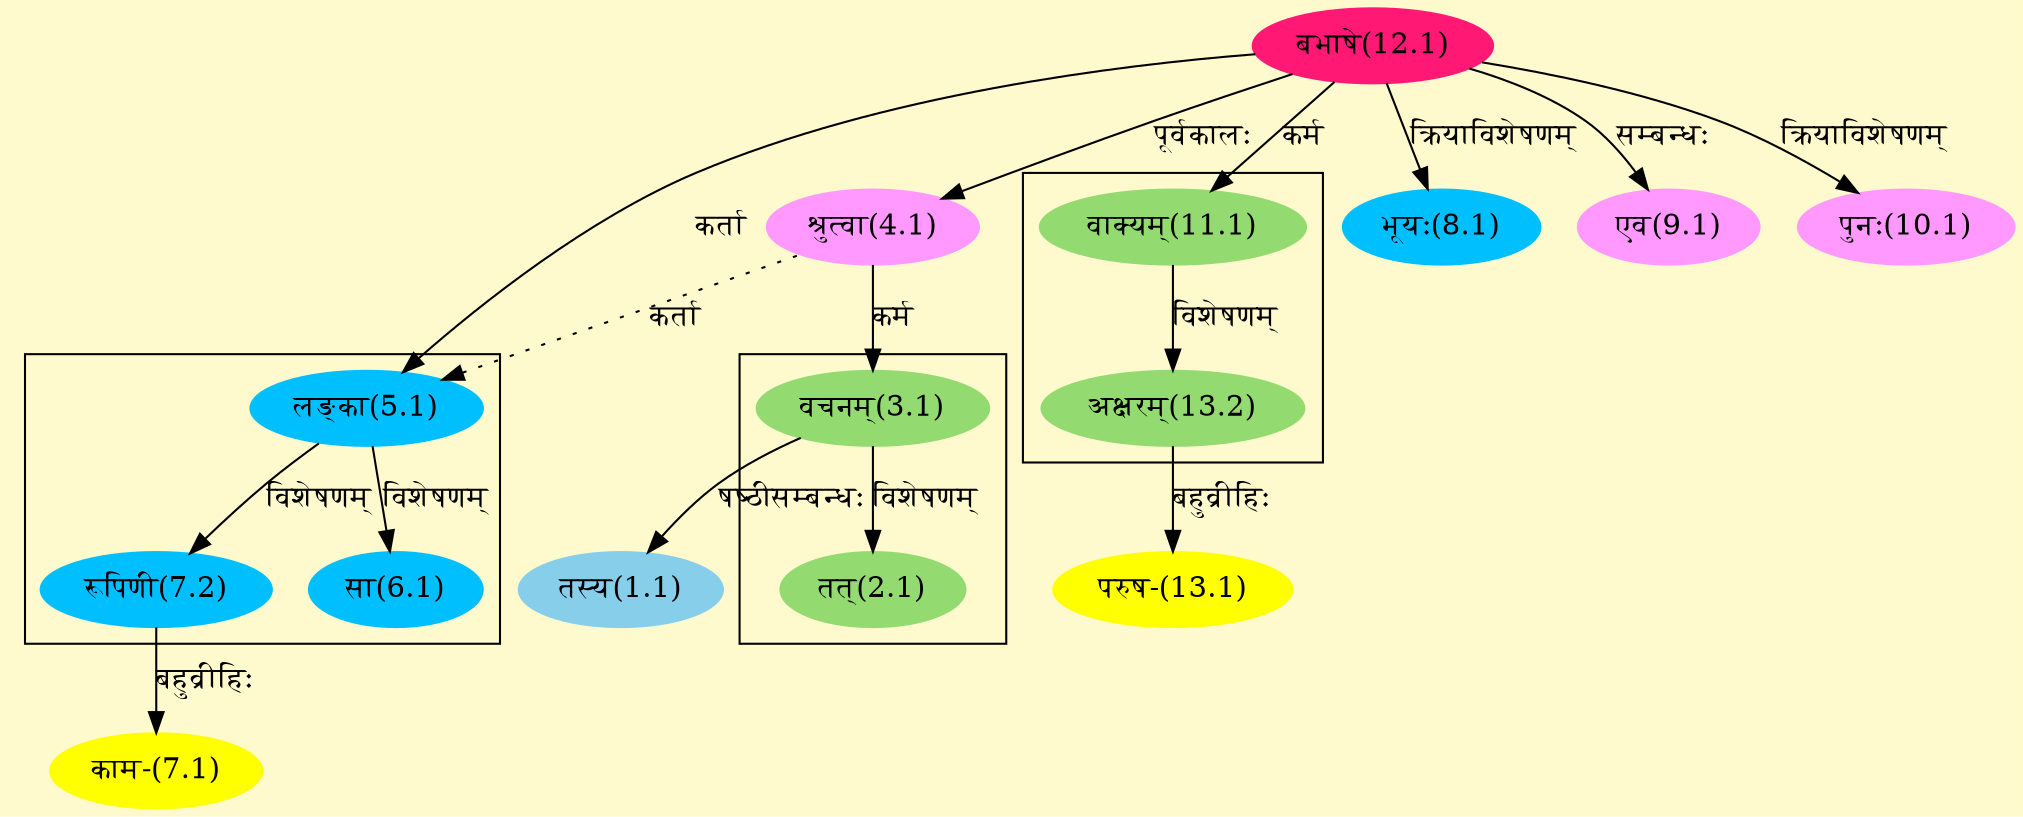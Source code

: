 digraph G{
rankdir=BT;
 compound=true;
 bgcolor="lemonchiffon1";

subgraph cluster_1{
Node2_1 [style=filled, color="#93DB70" label = "तत्(2.1)"]
Node3_1 [style=filled, color="#93DB70" label = "वचनम्(3.1)"]

}

subgraph cluster_2{
Node6_1 [style=filled, color="#00BFFF" label = "सा(6.1)"]
Node5_1 [style=filled, color="#00BFFF" label = "लङ्का(5.1)"]
Node7_2 [style=filled, color="#00BFFF" label = "रूपिणी(7.2)"]

}

subgraph cluster_3{
Node13_2 [style=filled, color="#93DB70" label = "अक्षरम्(13.2)"]
Node11_1 [style=filled, color="#93DB70" label = "वाक्यम्(11.1)"]

}
Node1_1 [style=filled, color="#87CEEB" label = "तस्य(1.1)"]
Node3_1 [style=filled, color="#93DB70" label = "वचनम्(3.1)"]
Node4_1 [style=filled, color="#FF99FF" label = "श्रुत्वा(4.1)"]
Node12_1 [style=filled, color="#FF1975" label = "बभाषे(12.1)"]
Node5_1 [style=filled, color="#00BFFF" label = "लङ्का(5.1)"]
Node7_1 [style=filled, color="#FFFF00" label = "काम-(7.1)"]
Node7_2 [style=filled, color="#00BFFF" label = "रूपिणी(7.2)"]
Node8_1 [style=filled, color="#00BFFF" label = "भूयः(8.1)"]
Node9_1 [style=filled, color="#FF99FF" label = "एव(9.1)"]
Node10_1 [style=filled, color="#FF99FF" label = "पुनः(10.1)"]
Node11_1 [style=filled, color="#93DB70" label = "वाक्यम्(11.1)"]
Node [style=filled, color="" label = "()"]
Node13_1 [style=filled, color="#FFFF00" label = "परुष-(13.1)"]
Node13_2 [style=filled, color="#93DB70" label = "अक्षरम्(13.2)"]
/* Start of Relations section */

Node1_1 -> Node3_1 [  label="षष्ठीसम्बन्धः"  dir="back" ]
Node2_1 -> Node3_1 [  label="विशेषणम्"  dir="back" ]
Node3_1 -> Node4_1 [  label="कर्म"  dir="back" ]
Node4_1 -> Node12_1 [  label="पूर्वकालः"  dir="back" ]
Node5_1 -> Node12_1 [  label="कर्ता"  dir="back" ]
Node5_1 -> Node4_1 [ style=dotted label="कर्ता"  dir="back" ]
Node6_1 -> Node5_1 [  label="विशेषणम्"  dir="back" ]
Node7_1 -> Node7_2 [  label="बहुव्रीहिः"  dir="back" ]
Node7_2 -> Node5_1 [  label="विशेषणम्"  dir="back" ]
Node8_1 -> Node12_1 [  label="क्रियाविशेषणम्"  dir="back" ]
Node9_1 -> Node12_1 [  label="सम्बन्धः"  dir="back" ]
Node10_1 -> Node12_1 [  label="क्रियाविशेषणम्"  dir="back" ]
Node11_1 -> Node12_1 [  label="कर्म"  dir="back" ]
Node13_1 -> Node13_2 [  label="बहुव्रीहिः"  dir="back" ]
Node13_2 -> Node11_1 [  label="विशेषणम्"  dir="back" ]
}
